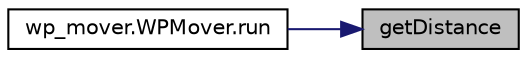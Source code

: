 digraph "getDistance"
{
 // LATEX_PDF_SIZE
  edge [fontname="Helvetica",fontsize="10",labelfontname="Helvetica",labelfontsize="10"];
  node [fontname="Helvetica",fontsize="10",shape=record];
  rankdir="RL";
  Node1 [label="getDistance",height=0.2,width=0.4,color="black", fillcolor="grey75", style="filled", fontcolor="black",tooltip=" "];
  Node1 -> Node2 [dir="back",color="midnightblue",fontsize="10",style="solid",fontname="Helvetica"];
  Node2 [label="wp_mover.WPMover.run",height=0.2,width=0.4,color="black", fillcolor="white", style="filled",URL="$classwp__mover_1_1_w_p_mover.html#ad22709b2e67308af35f55680d5a026e0",tooltip=" "];
}
